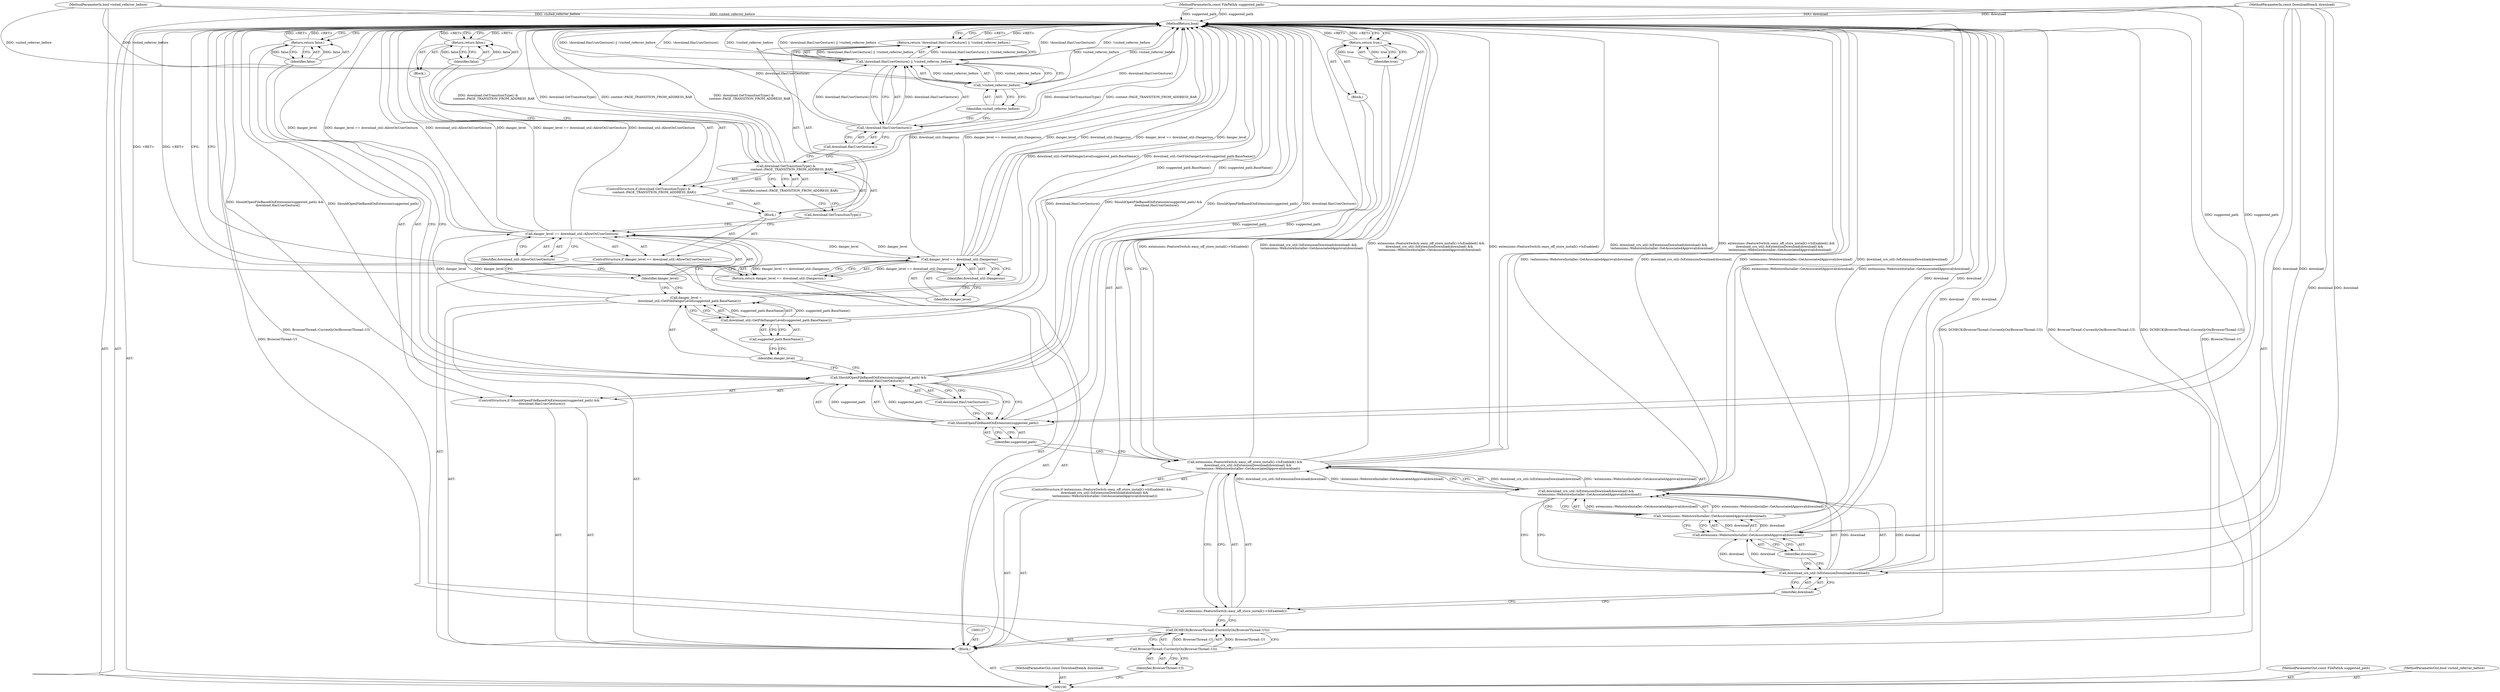 digraph "0_Chrome_1538367452b549d929aabb13d54c85ab99f65cd3" {
"1000154" [label="(MethodReturn,bool)"];
"1000119" [label="(Identifier,true)"];
"1000118" [label="(Return,return true;)"];
"1000120" [label="(ControlStructure,if (ShouldOpenFileBasedOnExtension(suggested_path) &&\n      download.HasUserGesture()))"];
"1000123" [label="(Identifier,suggested_path)"];
"1000121" [label="(Call,ShouldOpenFileBasedOnExtension(suggested_path) &&\n      download.HasUserGesture())"];
"1000122" [label="(Call,ShouldOpenFileBasedOnExtension(suggested_path))"];
"1000124" [label="(Call,download.HasUserGesture())"];
"1000126" [label="(Identifier,false)"];
"1000125" [label="(Return,return false;)"];
"1000128" [label="(Call,danger_level =\n       download_util::GetFileDangerLevel(suggested_path.BaseName()))"];
"1000129" [label="(Identifier,danger_level)"];
"1000131" [label="(Call,suggested_path.BaseName())"];
"1000130" [label="(Call,download_util::GetFileDangerLevel(suggested_path.BaseName()))"];
"1000132" [label="(ControlStructure,if (danger_level == download_util::AllowOnUserGesture))"];
"1000135" [label="(Identifier,download_util::AllowOnUserGesture)"];
"1000136" [label="(Block,)"];
"1000133" [label="(Call,danger_level == download_util::AllowOnUserGesture)"];
"1000134" [label="(Identifier,danger_level)"];
"1000101" [label="(MethodParameterIn,const DownloadItem& download)"];
"1000227" [label="(MethodParameterOut,const DownloadItem& download)"];
"1000137" [label="(ControlStructure,if (download.GetTransitionType() &\n            content::PAGE_TRANSITION_FROM_ADDRESS_BAR))"];
"1000138" [label="(Call,download.GetTransitionType() &\n            content::PAGE_TRANSITION_FROM_ADDRESS_BAR)"];
"1000139" [label="(Call,download.GetTransitionType())"];
"1000140" [label="(Identifier,content::PAGE_TRANSITION_FROM_ADDRESS_BAR)"];
"1000141" [label="(Block,)"];
"1000143" [label="(Identifier,false)"];
"1000142" [label="(Return,return false;)"];
"1000145" [label="(Call,!download.HasUserGesture() || !visited_referrer_before)"];
"1000146" [label="(Call,!download.HasUserGesture())"];
"1000147" [label="(Call,download.HasUserGesture())"];
"1000148" [label="(Call,!visited_referrer_before)"];
"1000149" [label="(Identifier,visited_referrer_before)"];
"1000144" [label="(Return,return !download.HasUserGesture() || !visited_referrer_before;)"];
"1000151" [label="(Call,danger_level == download_util::Dangerous)"];
"1000152" [label="(Identifier,danger_level)"];
"1000153" [label="(Identifier,download_util::Dangerous)"];
"1000150" [label="(Return,return danger_level == download_util::Dangerous;)"];
"1000102" [label="(MethodParameterIn,const FilePath& suggested_path)"];
"1000228" [label="(MethodParameterOut,const FilePath& suggested_path)"];
"1000104" [label="(Block,)"];
"1000103" [label="(MethodParameterIn,bool visited_referrer_before)"];
"1000229" [label="(MethodParameterOut,bool visited_referrer_before)"];
"1000106" [label="(Call,BrowserThread::CurrentlyOn(BrowserThread::UI))"];
"1000105" [label="(Call,DCHECK(BrowserThread::CurrentlyOn(BrowserThread::UI)))"];
"1000107" [label="(Identifier,BrowserThread::UI)"];
"1000108" [label="(ControlStructure,if (extensions::FeatureSwitch::easy_off_store_install()->IsEnabled() &&\n      download_crx_util::IsExtensionDownload(download) &&\n      !extensions::WebstoreInstaller::GetAssociatedApproval(download)))"];
"1000109" [label="(Call,extensions::FeatureSwitch::easy_off_store_install()->IsEnabled() &&\n      download_crx_util::IsExtensionDownload(download) &&\n      !extensions::WebstoreInstaller::GetAssociatedApproval(download))"];
"1000110" [label="(Call,extensions::FeatureSwitch::easy_off_store_install()->IsEnabled())"];
"1000113" [label="(Identifier,download)"];
"1000111" [label="(Call,download_crx_util::IsExtensionDownload(download) &&\n      !extensions::WebstoreInstaller::GetAssociatedApproval(download))"];
"1000112" [label="(Call,download_crx_util::IsExtensionDownload(download))"];
"1000114" [label="(Call,!extensions::WebstoreInstaller::GetAssociatedApproval(download))"];
"1000116" [label="(Identifier,download)"];
"1000115" [label="(Call,extensions::WebstoreInstaller::GetAssociatedApproval(download))"];
"1000117" [label="(Block,)"];
"1000154" -> "1000100"  [label="AST: "];
"1000154" -> "1000118"  [label="CFG: "];
"1000154" -> "1000125"  [label="CFG: "];
"1000154" -> "1000142"  [label="CFG: "];
"1000154" -> "1000144"  [label="CFG: "];
"1000154" -> "1000150"  [label="CFG: "];
"1000144" -> "1000154"  [label="DDG: <RET>"];
"1000142" -> "1000154"  [label="DDG: <RET>"];
"1000125" -> "1000154"  [label="DDG: <RET>"];
"1000118" -> "1000154"  [label="DDG: <RET>"];
"1000150" -> "1000154"  [label="DDG: <RET>"];
"1000128" -> "1000154"  [label="DDG: download_util::GetFileDangerLevel(suggested_path.BaseName())"];
"1000105" -> "1000154"  [label="DDG: DCHECK(BrowserThread::CurrentlyOn(BrowserThread::UI))"];
"1000105" -> "1000154"  [label="DDG: BrowserThread::CurrentlyOn(BrowserThread::UI)"];
"1000111" -> "1000154"  [label="DDG: !extensions::WebstoreInstaller::GetAssociatedApproval(download)"];
"1000111" -> "1000154"  [label="DDG: download_crx_util::IsExtensionDownload(download)"];
"1000151" -> "1000154"  [label="DDG: download_util::Dangerous"];
"1000151" -> "1000154"  [label="DDG: danger_level == download_util::Dangerous"];
"1000151" -> "1000154"  [label="DDG: danger_level"];
"1000145" -> "1000154"  [label="DDG: !download.HasUserGesture()"];
"1000145" -> "1000154"  [label="DDG: !visited_referrer_before"];
"1000145" -> "1000154"  [label="DDG: !download.HasUserGesture() || !visited_referrer_before"];
"1000106" -> "1000154"  [label="DDG: BrowserThread::UI"];
"1000122" -> "1000154"  [label="DDG: suggested_path"];
"1000138" -> "1000154"  [label="DDG: download.GetTransitionType()"];
"1000138" -> "1000154"  [label="DDG: content::PAGE_TRANSITION_FROM_ADDRESS_BAR"];
"1000138" -> "1000154"  [label="DDG: download.GetTransitionType() &\n            content::PAGE_TRANSITION_FROM_ADDRESS_BAR"];
"1000103" -> "1000154"  [label="DDG: visited_referrer_before"];
"1000133" -> "1000154"  [label="DDG: danger_level"];
"1000133" -> "1000154"  [label="DDG: danger_level == download_util::AllowOnUserGesture"];
"1000133" -> "1000154"  [label="DDG: download_util::AllowOnUserGesture"];
"1000114" -> "1000154"  [label="DDG: extensions::WebstoreInstaller::GetAssociatedApproval(download)"];
"1000121" -> "1000154"  [label="DDG: ShouldOpenFileBasedOnExtension(suggested_path) &&\n      download.HasUserGesture()"];
"1000121" -> "1000154"  [label="DDG: ShouldOpenFileBasedOnExtension(suggested_path)"];
"1000121" -> "1000154"  [label="DDG: download.HasUserGesture()"];
"1000148" -> "1000154"  [label="DDG: visited_referrer_before"];
"1000102" -> "1000154"  [label="DDG: suggested_path"];
"1000112" -> "1000154"  [label="DDG: download"];
"1000101" -> "1000154"  [label="DDG: download"];
"1000109" -> "1000154"  [label="DDG: extensions::FeatureSwitch::easy_off_store_install()->IsEnabled()"];
"1000109" -> "1000154"  [label="DDG: download_crx_util::IsExtensionDownload(download) &&\n      !extensions::WebstoreInstaller::GetAssociatedApproval(download)"];
"1000109" -> "1000154"  [label="DDG: extensions::FeatureSwitch::easy_off_store_install()->IsEnabled() &&\n      download_crx_util::IsExtensionDownload(download) &&\n      !extensions::WebstoreInstaller::GetAssociatedApproval(download)"];
"1000146" -> "1000154"  [label="DDG: download.HasUserGesture()"];
"1000115" -> "1000154"  [label="DDG: download"];
"1000130" -> "1000154"  [label="DDG: suggested_path.BaseName()"];
"1000119" -> "1000118"  [label="AST: "];
"1000119" -> "1000109"  [label="CFG: "];
"1000118" -> "1000119"  [label="CFG: "];
"1000119" -> "1000118"  [label="DDG: true"];
"1000118" -> "1000117"  [label="AST: "];
"1000118" -> "1000119"  [label="CFG: "];
"1000119" -> "1000118"  [label="AST: "];
"1000154" -> "1000118"  [label="CFG: "];
"1000118" -> "1000154"  [label="DDG: <RET>"];
"1000119" -> "1000118"  [label="DDG: true"];
"1000120" -> "1000104"  [label="AST: "];
"1000121" -> "1000120"  [label="AST: "];
"1000125" -> "1000120"  [label="AST: "];
"1000123" -> "1000122"  [label="AST: "];
"1000123" -> "1000109"  [label="CFG: "];
"1000122" -> "1000123"  [label="CFG: "];
"1000121" -> "1000120"  [label="AST: "];
"1000121" -> "1000122"  [label="CFG: "];
"1000121" -> "1000124"  [label="CFG: "];
"1000122" -> "1000121"  [label="AST: "];
"1000124" -> "1000121"  [label="AST: "];
"1000126" -> "1000121"  [label="CFG: "];
"1000129" -> "1000121"  [label="CFG: "];
"1000121" -> "1000154"  [label="DDG: ShouldOpenFileBasedOnExtension(suggested_path) &&\n      download.HasUserGesture()"];
"1000121" -> "1000154"  [label="DDG: ShouldOpenFileBasedOnExtension(suggested_path)"];
"1000121" -> "1000154"  [label="DDG: download.HasUserGesture()"];
"1000122" -> "1000121"  [label="DDG: suggested_path"];
"1000122" -> "1000121"  [label="AST: "];
"1000122" -> "1000123"  [label="CFG: "];
"1000123" -> "1000122"  [label="AST: "];
"1000124" -> "1000122"  [label="CFG: "];
"1000121" -> "1000122"  [label="CFG: "];
"1000122" -> "1000154"  [label="DDG: suggested_path"];
"1000122" -> "1000121"  [label="DDG: suggested_path"];
"1000102" -> "1000122"  [label="DDG: suggested_path"];
"1000124" -> "1000121"  [label="AST: "];
"1000124" -> "1000122"  [label="CFG: "];
"1000121" -> "1000124"  [label="CFG: "];
"1000126" -> "1000125"  [label="AST: "];
"1000126" -> "1000121"  [label="CFG: "];
"1000125" -> "1000126"  [label="CFG: "];
"1000126" -> "1000125"  [label="DDG: false"];
"1000125" -> "1000120"  [label="AST: "];
"1000125" -> "1000126"  [label="CFG: "];
"1000126" -> "1000125"  [label="AST: "];
"1000154" -> "1000125"  [label="CFG: "];
"1000125" -> "1000154"  [label="DDG: <RET>"];
"1000126" -> "1000125"  [label="DDG: false"];
"1000128" -> "1000104"  [label="AST: "];
"1000128" -> "1000130"  [label="CFG: "];
"1000129" -> "1000128"  [label="AST: "];
"1000130" -> "1000128"  [label="AST: "];
"1000134" -> "1000128"  [label="CFG: "];
"1000128" -> "1000154"  [label="DDG: download_util::GetFileDangerLevel(suggested_path.BaseName())"];
"1000130" -> "1000128"  [label="DDG: suggested_path.BaseName()"];
"1000128" -> "1000133"  [label="DDG: danger_level"];
"1000129" -> "1000128"  [label="AST: "];
"1000129" -> "1000121"  [label="CFG: "];
"1000131" -> "1000129"  [label="CFG: "];
"1000131" -> "1000130"  [label="AST: "];
"1000131" -> "1000129"  [label="CFG: "];
"1000130" -> "1000131"  [label="CFG: "];
"1000130" -> "1000128"  [label="AST: "];
"1000130" -> "1000131"  [label="CFG: "];
"1000131" -> "1000130"  [label="AST: "];
"1000128" -> "1000130"  [label="CFG: "];
"1000130" -> "1000154"  [label="DDG: suggested_path.BaseName()"];
"1000130" -> "1000128"  [label="DDG: suggested_path.BaseName()"];
"1000132" -> "1000104"  [label="AST: "];
"1000133" -> "1000132"  [label="AST: "];
"1000136" -> "1000132"  [label="AST: "];
"1000135" -> "1000133"  [label="AST: "];
"1000135" -> "1000134"  [label="CFG: "];
"1000133" -> "1000135"  [label="CFG: "];
"1000136" -> "1000132"  [label="AST: "];
"1000137" -> "1000136"  [label="AST: "];
"1000144" -> "1000136"  [label="AST: "];
"1000133" -> "1000132"  [label="AST: "];
"1000133" -> "1000135"  [label="CFG: "];
"1000134" -> "1000133"  [label="AST: "];
"1000135" -> "1000133"  [label="AST: "];
"1000139" -> "1000133"  [label="CFG: "];
"1000152" -> "1000133"  [label="CFG: "];
"1000133" -> "1000154"  [label="DDG: danger_level"];
"1000133" -> "1000154"  [label="DDG: danger_level == download_util::AllowOnUserGesture"];
"1000133" -> "1000154"  [label="DDG: download_util::AllowOnUserGesture"];
"1000128" -> "1000133"  [label="DDG: danger_level"];
"1000133" -> "1000151"  [label="DDG: danger_level"];
"1000134" -> "1000133"  [label="AST: "];
"1000134" -> "1000128"  [label="CFG: "];
"1000135" -> "1000134"  [label="CFG: "];
"1000101" -> "1000100"  [label="AST: "];
"1000101" -> "1000154"  [label="DDG: download"];
"1000101" -> "1000112"  [label="DDG: download"];
"1000101" -> "1000115"  [label="DDG: download"];
"1000227" -> "1000100"  [label="AST: "];
"1000137" -> "1000136"  [label="AST: "];
"1000138" -> "1000137"  [label="AST: "];
"1000141" -> "1000137"  [label="AST: "];
"1000138" -> "1000137"  [label="AST: "];
"1000138" -> "1000140"  [label="CFG: "];
"1000139" -> "1000138"  [label="AST: "];
"1000140" -> "1000138"  [label="AST: "];
"1000143" -> "1000138"  [label="CFG: "];
"1000147" -> "1000138"  [label="CFG: "];
"1000138" -> "1000154"  [label="DDG: download.GetTransitionType()"];
"1000138" -> "1000154"  [label="DDG: content::PAGE_TRANSITION_FROM_ADDRESS_BAR"];
"1000138" -> "1000154"  [label="DDG: download.GetTransitionType() &\n            content::PAGE_TRANSITION_FROM_ADDRESS_BAR"];
"1000139" -> "1000138"  [label="AST: "];
"1000139" -> "1000133"  [label="CFG: "];
"1000140" -> "1000139"  [label="CFG: "];
"1000140" -> "1000138"  [label="AST: "];
"1000140" -> "1000139"  [label="CFG: "];
"1000138" -> "1000140"  [label="CFG: "];
"1000141" -> "1000137"  [label="AST: "];
"1000142" -> "1000141"  [label="AST: "];
"1000143" -> "1000142"  [label="AST: "];
"1000143" -> "1000138"  [label="CFG: "];
"1000142" -> "1000143"  [label="CFG: "];
"1000143" -> "1000142"  [label="DDG: false"];
"1000142" -> "1000141"  [label="AST: "];
"1000142" -> "1000143"  [label="CFG: "];
"1000143" -> "1000142"  [label="AST: "];
"1000154" -> "1000142"  [label="CFG: "];
"1000142" -> "1000154"  [label="DDG: <RET>"];
"1000143" -> "1000142"  [label="DDG: false"];
"1000145" -> "1000144"  [label="AST: "];
"1000145" -> "1000146"  [label="CFG: "];
"1000145" -> "1000148"  [label="CFG: "];
"1000146" -> "1000145"  [label="AST: "];
"1000148" -> "1000145"  [label="AST: "];
"1000144" -> "1000145"  [label="CFG: "];
"1000145" -> "1000154"  [label="DDG: !download.HasUserGesture()"];
"1000145" -> "1000154"  [label="DDG: !visited_referrer_before"];
"1000145" -> "1000154"  [label="DDG: !download.HasUserGesture() || !visited_referrer_before"];
"1000145" -> "1000144"  [label="DDG: !download.HasUserGesture() || !visited_referrer_before"];
"1000146" -> "1000145"  [label="DDG: download.HasUserGesture()"];
"1000148" -> "1000145"  [label="DDG: visited_referrer_before"];
"1000146" -> "1000145"  [label="AST: "];
"1000146" -> "1000147"  [label="CFG: "];
"1000147" -> "1000146"  [label="AST: "];
"1000149" -> "1000146"  [label="CFG: "];
"1000145" -> "1000146"  [label="CFG: "];
"1000146" -> "1000154"  [label="DDG: download.HasUserGesture()"];
"1000146" -> "1000145"  [label="DDG: download.HasUserGesture()"];
"1000147" -> "1000146"  [label="AST: "];
"1000147" -> "1000138"  [label="CFG: "];
"1000146" -> "1000147"  [label="CFG: "];
"1000148" -> "1000145"  [label="AST: "];
"1000148" -> "1000149"  [label="CFG: "];
"1000149" -> "1000148"  [label="AST: "];
"1000145" -> "1000148"  [label="CFG: "];
"1000148" -> "1000154"  [label="DDG: visited_referrer_before"];
"1000148" -> "1000145"  [label="DDG: visited_referrer_before"];
"1000103" -> "1000148"  [label="DDG: visited_referrer_before"];
"1000149" -> "1000148"  [label="AST: "];
"1000149" -> "1000146"  [label="CFG: "];
"1000148" -> "1000149"  [label="CFG: "];
"1000144" -> "1000136"  [label="AST: "];
"1000144" -> "1000145"  [label="CFG: "];
"1000145" -> "1000144"  [label="AST: "];
"1000154" -> "1000144"  [label="CFG: "];
"1000144" -> "1000154"  [label="DDG: <RET>"];
"1000145" -> "1000144"  [label="DDG: !download.HasUserGesture() || !visited_referrer_before"];
"1000151" -> "1000150"  [label="AST: "];
"1000151" -> "1000153"  [label="CFG: "];
"1000152" -> "1000151"  [label="AST: "];
"1000153" -> "1000151"  [label="AST: "];
"1000150" -> "1000151"  [label="CFG: "];
"1000151" -> "1000154"  [label="DDG: download_util::Dangerous"];
"1000151" -> "1000154"  [label="DDG: danger_level == download_util::Dangerous"];
"1000151" -> "1000154"  [label="DDG: danger_level"];
"1000151" -> "1000150"  [label="DDG: danger_level == download_util::Dangerous"];
"1000133" -> "1000151"  [label="DDG: danger_level"];
"1000152" -> "1000151"  [label="AST: "];
"1000152" -> "1000133"  [label="CFG: "];
"1000153" -> "1000152"  [label="CFG: "];
"1000153" -> "1000151"  [label="AST: "];
"1000153" -> "1000152"  [label="CFG: "];
"1000151" -> "1000153"  [label="CFG: "];
"1000150" -> "1000104"  [label="AST: "];
"1000150" -> "1000151"  [label="CFG: "];
"1000151" -> "1000150"  [label="AST: "];
"1000154" -> "1000150"  [label="CFG: "];
"1000150" -> "1000154"  [label="DDG: <RET>"];
"1000151" -> "1000150"  [label="DDG: danger_level == download_util::Dangerous"];
"1000102" -> "1000100"  [label="AST: "];
"1000102" -> "1000154"  [label="DDG: suggested_path"];
"1000102" -> "1000122"  [label="DDG: suggested_path"];
"1000228" -> "1000100"  [label="AST: "];
"1000104" -> "1000100"  [label="AST: "];
"1000105" -> "1000104"  [label="AST: "];
"1000108" -> "1000104"  [label="AST: "];
"1000120" -> "1000104"  [label="AST: "];
"1000127" -> "1000104"  [label="AST: "];
"1000128" -> "1000104"  [label="AST: "];
"1000132" -> "1000104"  [label="AST: "];
"1000150" -> "1000104"  [label="AST: "];
"1000103" -> "1000100"  [label="AST: "];
"1000103" -> "1000154"  [label="DDG: visited_referrer_before"];
"1000103" -> "1000148"  [label="DDG: visited_referrer_before"];
"1000229" -> "1000100"  [label="AST: "];
"1000106" -> "1000105"  [label="AST: "];
"1000106" -> "1000107"  [label="CFG: "];
"1000107" -> "1000106"  [label="AST: "];
"1000105" -> "1000106"  [label="CFG: "];
"1000106" -> "1000154"  [label="DDG: BrowserThread::UI"];
"1000106" -> "1000105"  [label="DDG: BrowserThread::UI"];
"1000105" -> "1000104"  [label="AST: "];
"1000105" -> "1000106"  [label="CFG: "];
"1000106" -> "1000105"  [label="AST: "];
"1000110" -> "1000105"  [label="CFG: "];
"1000105" -> "1000154"  [label="DDG: DCHECK(BrowserThread::CurrentlyOn(BrowserThread::UI))"];
"1000105" -> "1000154"  [label="DDG: BrowserThread::CurrentlyOn(BrowserThread::UI)"];
"1000106" -> "1000105"  [label="DDG: BrowserThread::UI"];
"1000107" -> "1000106"  [label="AST: "];
"1000107" -> "1000100"  [label="CFG: "];
"1000106" -> "1000107"  [label="CFG: "];
"1000108" -> "1000104"  [label="AST: "];
"1000109" -> "1000108"  [label="AST: "];
"1000117" -> "1000108"  [label="AST: "];
"1000109" -> "1000108"  [label="AST: "];
"1000109" -> "1000110"  [label="CFG: "];
"1000109" -> "1000111"  [label="CFG: "];
"1000110" -> "1000109"  [label="AST: "];
"1000111" -> "1000109"  [label="AST: "];
"1000119" -> "1000109"  [label="CFG: "];
"1000123" -> "1000109"  [label="CFG: "];
"1000109" -> "1000154"  [label="DDG: extensions::FeatureSwitch::easy_off_store_install()->IsEnabled()"];
"1000109" -> "1000154"  [label="DDG: download_crx_util::IsExtensionDownload(download) &&\n      !extensions::WebstoreInstaller::GetAssociatedApproval(download)"];
"1000109" -> "1000154"  [label="DDG: extensions::FeatureSwitch::easy_off_store_install()->IsEnabled() &&\n      download_crx_util::IsExtensionDownload(download) &&\n      !extensions::WebstoreInstaller::GetAssociatedApproval(download)"];
"1000111" -> "1000109"  [label="DDG: download_crx_util::IsExtensionDownload(download)"];
"1000111" -> "1000109"  [label="DDG: !extensions::WebstoreInstaller::GetAssociatedApproval(download)"];
"1000110" -> "1000109"  [label="AST: "];
"1000110" -> "1000105"  [label="CFG: "];
"1000113" -> "1000110"  [label="CFG: "];
"1000109" -> "1000110"  [label="CFG: "];
"1000113" -> "1000112"  [label="AST: "];
"1000113" -> "1000110"  [label="CFG: "];
"1000112" -> "1000113"  [label="CFG: "];
"1000111" -> "1000109"  [label="AST: "];
"1000111" -> "1000112"  [label="CFG: "];
"1000111" -> "1000114"  [label="CFG: "];
"1000112" -> "1000111"  [label="AST: "];
"1000114" -> "1000111"  [label="AST: "];
"1000109" -> "1000111"  [label="CFG: "];
"1000111" -> "1000154"  [label="DDG: !extensions::WebstoreInstaller::GetAssociatedApproval(download)"];
"1000111" -> "1000154"  [label="DDG: download_crx_util::IsExtensionDownload(download)"];
"1000111" -> "1000109"  [label="DDG: download_crx_util::IsExtensionDownload(download)"];
"1000111" -> "1000109"  [label="DDG: !extensions::WebstoreInstaller::GetAssociatedApproval(download)"];
"1000112" -> "1000111"  [label="DDG: download"];
"1000114" -> "1000111"  [label="DDG: extensions::WebstoreInstaller::GetAssociatedApproval(download)"];
"1000112" -> "1000111"  [label="AST: "];
"1000112" -> "1000113"  [label="CFG: "];
"1000113" -> "1000112"  [label="AST: "];
"1000116" -> "1000112"  [label="CFG: "];
"1000111" -> "1000112"  [label="CFG: "];
"1000112" -> "1000154"  [label="DDG: download"];
"1000112" -> "1000111"  [label="DDG: download"];
"1000101" -> "1000112"  [label="DDG: download"];
"1000112" -> "1000115"  [label="DDG: download"];
"1000114" -> "1000111"  [label="AST: "];
"1000114" -> "1000115"  [label="CFG: "];
"1000115" -> "1000114"  [label="AST: "];
"1000111" -> "1000114"  [label="CFG: "];
"1000114" -> "1000154"  [label="DDG: extensions::WebstoreInstaller::GetAssociatedApproval(download)"];
"1000114" -> "1000111"  [label="DDG: extensions::WebstoreInstaller::GetAssociatedApproval(download)"];
"1000115" -> "1000114"  [label="DDG: download"];
"1000116" -> "1000115"  [label="AST: "];
"1000116" -> "1000112"  [label="CFG: "];
"1000115" -> "1000116"  [label="CFG: "];
"1000115" -> "1000114"  [label="AST: "];
"1000115" -> "1000116"  [label="CFG: "];
"1000116" -> "1000115"  [label="AST: "];
"1000114" -> "1000115"  [label="CFG: "];
"1000115" -> "1000154"  [label="DDG: download"];
"1000115" -> "1000114"  [label="DDG: download"];
"1000112" -> "1000115"  [label="DDG: download"];
"1000101" -> "1000115"  [label="DDG: download"];
"1000117" -> "1000108"  [label="AST: "];
"1000118" -> "1000117"  [label="AST: "];
}
